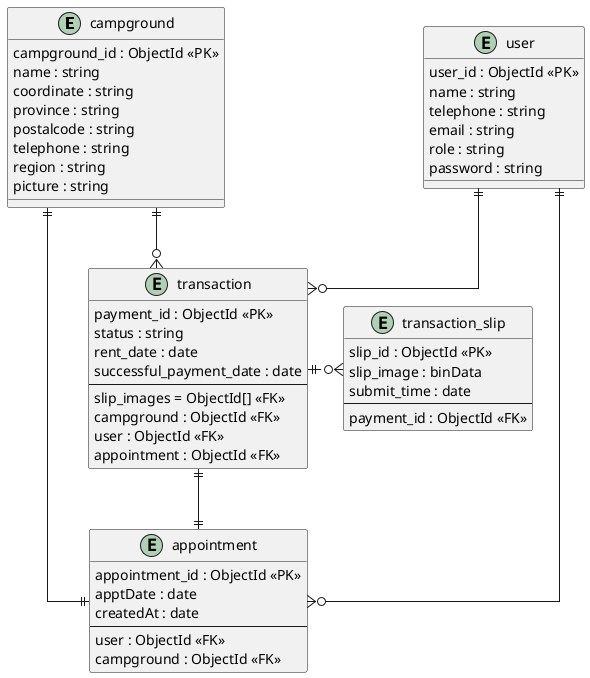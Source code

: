 @startuml DatabaseSchema

skinparam Linetype ortho

entity campground {
  campground_id : ObjectId <<PK>>
  name : string
  coordinate : string
  province : string
  postalcode : string
  telephone : string
  region : string
  picture : string
}
entity appointment {
  appointment_id : ObjectId <<PK>>
  apptDate : date
  createdAt : date
  --
  user : ObjectId <<FK>>
  campground : ObjectId <<FK>>
}

entity user {
  user_id : ObjectId <<PK>>
  name : string
  telephone : string
  email : string
  role : string
  password : string
}

entity transaction {
  payment_id : ObjectId <<PK>>
  status : string /' status: [PENDING, COMPLETE, REJECTED, CANCELED] '/
  rent_date : date
  successful_payment_date : date
  --
  slip_images = ObjectId[] <<FK>>
  campground : ObjectId <<FK>>
  user : ObjectId <<FK>>
  appointment : ObjectId <<FK>>
}



entity transaction_slip {
  slip_id : ObjectId <<PK>>
  slip_image : binData /' image file, must be compressed to be less than 2 MB preferrably for efficient database querying, and for storage efficiency (mongoDB BSON max size is 16 MB) '/
  submit_time : date
  --
  payment_id : ObjectId <<FK>>
}

' entity relation
user ||--o{ appointment
user ||--o{ transaction
campground ||--|| appointment
campground ||--o{ transaction
transaction ||.right.o{ transaction_slip /' ONE to ZERO_OR_MANY '/
transaction ||--|| appointment
@enduml
